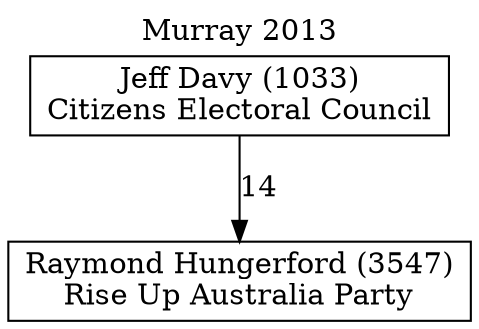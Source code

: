 // House preference flow
digraph "Raymond Hungerford (3547)_Murray_2013" {
	graph [label="Murray 2013" labelloc=t mclimit=10]
	node [shape=box]
	"Raymond Hungerford (3547)" [label="Raymond Hungerford (3547)
Rise Up Australia Party"]
	"Jeff Davy (1033)" [label="Jeff Davy (1033)
Citizens Electoral Council"]
	"Jeff Davy (1033)" -> "Raymond Hungerford (3547)" [label=14]
}
